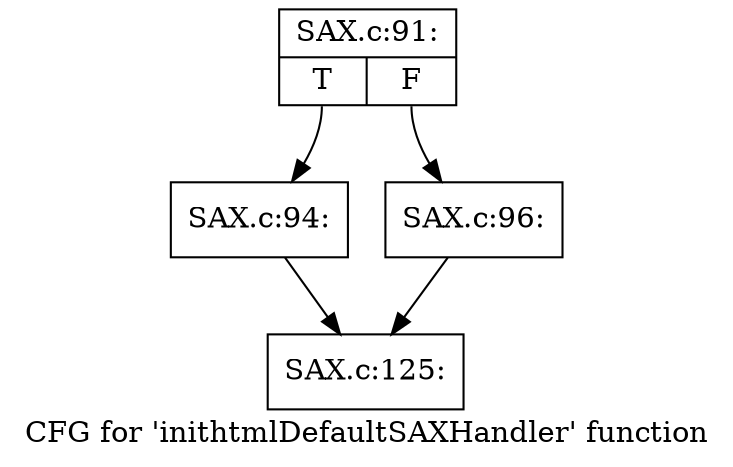 digraph "CFG for 'inithtmlDefaultSAXHandler' function" {
	label="CFG for 'inithtmlDefaultSAXHandler' function";

	Node0x4e67de0 [shape=record,label="{SAX.c:91:|{<s0>T|<s1>F}}"];
	Node0x4e67de0:s0 -> Node0x4e4eed0;
	Node0x4e67de0:s1 -> Node0x4e71560;
	Node0x4e4eed0 [shape=record,label="{SAX.c:94:}"];
	Node0x4e4eed0 -> Node0x4e6d230;
	Node0x4e71560 [shape=record,label="{SAX.c:96:}"];
	Node0x4e71560 -> Node0x4e6d230;
	Node0x4e6d230 [shape=record,label="{SAX.c:125:}"];
}
